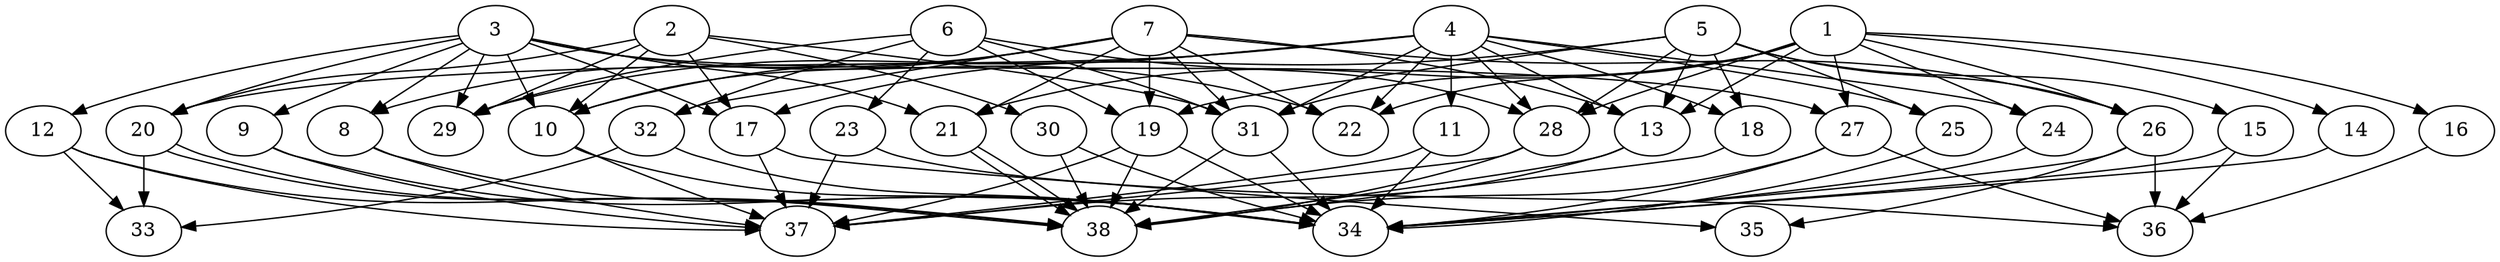 // DAG (tier=3-complex, mode=data, n=38, ccr=0.521, fat=0.857, density=0.603, regular=0.267, jump=0.279, mindata=4194304, maxdata=33554432)
// DAG automatically generated by daggen at Sun Aug 24 16:33:35 2025
// /home/ermia/Project/Environments/daggen/bin/daggen --dot --ccr 0.521 --fat 0.857 --regular 0.267 --density 0.603 --jump 0.279 --mindata 4194304 --maxdata 33554432 -n 38 
digraph G {
  1 [size="332574874193667712", alpha="0.03", expect_size="166287437096833856"]
  1 -> 13 [size ="5512600800460800"]
  1 -> 14 [size ="5512600800460800"]
  1 -> 16 [size ="5512600800460800"]
  1 -> 21 [size ="5512600800460800"]
  1 -> 22 [size ="5512600800460800"]
  1 -> 24 [size ="5512600800460800"]
  1 -> 26 [size ="5512600800460800"]
  1 -> 27 [size ="5512600800460800"]
  1 -> 28 [size ="5512600800460800"]
  1 -> 31 [size ="5512600800460800"]
  2 [size="36229895923636568", alpha="0.08", expect_size="18114947961818284"]
  2 -> 10 [size ="1496158778163200"]
  2 -> 17 [size ="1496158778163200"]
  2 -> 20 [size ="1496158778163200"]
  2 -> 29 [size ="1496158778163200"]
  2 -> 30 [size ="1496158778163200"]
  2 -> 31 [size ="1496158778163200"]
  3 [size="247332560466608128000", alpha="0.14", expect_size="123666280233304064000"]
  3 -> 8 [size ="315217883955200"]
  3 -> 9 [size ="315217883955200"]
  3 -> 10 [size ="315217883955200"]
  3 -> 12 [size ="315217883955200"]
  3 -> 17 [size ="315217883955200"]
  3 -> 20 [size ="315217883955200"]
  3 -> 21 [size ="315217883955200"]
  3 -> 22 [size ="315217883955200"]
  3 -> 27 [size ="315217883955200"]
  3 -> 29 [size ="315217883955200"]
  4 [size="30369851162539380", alpha="0.17", expect_size="15184925581269690"]
  4 -> 10 [size ="2387937928937472"]
  4 -> 11 [size ="2387937928937472"]
  4 -> 13 [size ="2387937928937472"]
  4 -> 18 [size ="2387937928937472"]
  4 -> 20 [size ="2387937928937472"]
  4 -> 22 [size ="2387937928937472"]
  4 -> 24 [size ="2387937928937472"]
  4 -> 25 [size ="2387937928937472"]
  4 -> 28 [size ="2387937928937472"]
  4 -> 29 [size ="2387937928937472"]
  4 -> 31 [size ="2387937928937472"]
  5 [size="19270497050571712", alpha="0.09", expect_size="9635248525285856"]
  5 -> 13 [size ="549833123299328"]
  5 -> 15 [size ="549833123299328"]
  5 -> 17 [size ="549833123299328"]
  5 -> 18 [size ="549833123299328"]
  5 -> 19 [size ="549833123299328"]
  5 -> 25 [size ="549833123299328"]
  5 -> 26 [size ="549833123299328"]
  5 -> 28 [size ="549833123299328"]
  6 [size="15025150618176798", alpha="0.20", expect_size="7512575309088399"]
  6 -> 19 [size ="348338088050688"]
  6 -> 23 [size ="348338088050688"]
  6 -> 28 [size ="348338088050688"]
  6 -> 29 [size ="348338088050688"]
  6 -> 31 [size ="348338088050688"]
  6 -> 32 [size ="348338088050688"]
  7 [size="211195884217321600", alpha="0.00", expect_size="105597942108660800"]
  7 -> 8 [size ="4557219207053312"]
  7 -> 10 [size ="4557219207053312"]
  7 -> 13 [size ="4557219207053312"]
  7 -> 19 [size ="4557219207053312"]
  7 -> 21 [size ="4557219207053312"]
  7 -> 22 [size ="4557219207053312"]
  7 -> 26 [size ="4557219207053312"]
  7 -> 31 [size ="4557219207053312"]
  7 -> 32 [size ="4557219207053312"]
  8 [size="321864909940005120", alpha="0.10", expect_size="160932454970002560"]
  8 -> 34 [size ="5409011759316992"]
  8 -> 37 [size ="5409011759316992"]
  9 [size="25084509593948727017472", alpha="0.04", expect_size="12542254796974363508736"]
  9 -> 34 [size ="6855309448445952"]
  9 -> 37 [size ="6855309448445952"]
  10 [size="10542228396053551382528", alpha="0.13", expect_size="5271114198026775691264"]
  10 -> 34 [size ="3846315758845952"]
  10 -> 37 [size ="3846315758845952"]
  11 [size="11167133428335507406848", alpha="0.01", expect_size="5583566714167753703424"]
  11 -> 34 [size ="3996849455235072"]
  11 -> 37 [size ="3996849455235072"]
  12 [size="37792130308496256", alpha="0.06", expect_size="18896065154248128"]
  12 -> 33 [size ="645045040447488"]
  12 -> 37 [size ="645045040447488"]
  12 -> 38 [size ="645045040447488"]
  13 [size="4071353648530308096", alpha="0.09", expect_size="2035676824265154048"]
  13 -> 37 [size ="1931224738168832"]
  13 -> 38 [size ="1931224738168832"]
  14 [size="2038910838485354496", alpha="0.19", expect_size="1019455419242677248"]
  14 -> 34 [size ="1189308732014592"]
  15 [size="39430125174050664", alpha="0.19", expect_size="19715062587025332"]
  15 -> 34 [size ="773577372598272"]
  15 -> 36 [size ="773577372598272"]
  16 [size="14466284348833267712000", alpha="0.11", expect_size="7233142174416633856000"]
  16 -> 36 [size ="4749646836531200"]
  17 [size="24508863825953424", alpha="0.00", expect_size="12254431912976712"]
  17 -> 35 [size ="2052983764287488"]
  17 -> 37 [size ="2052983764287488"]
  18 [size="7895620712357013504", alpha="0.08", expect_size="3947810356178506752"]
  18 -> 38 [size ="6166134759882752"]
  19 [size="4010100063790432256000", alpha="0.11", expect_size="2005050031895216128000"]
  19 -> 34 [size ="2019265662156800"]
  19 -> 37 [size ="2019265662156800"]
  19 -> 38 [size ="2019265662156800"]
  20 [size="12521765528011436032", alpha="0.07", expect_size="6260882764005718016"]
  20 -> 33 [size ="8541684157644800"]
  20 -> 38 [size ="8541684157644800"]
  20 -> 38 [size ="8541684157644800"]
  21 [size="123028061292626706432", alpha="0.06", expect_size="61514030646313353216"]
  21 -> 38 [size ="197891029204992"]
  21 -> 38 [size ="197891029204992"]
  22 [size="364988738600421031936", alpha="0.06", expect_size="182494369300210515968"]
  23 [size="214301823147862976", alpha="0.15", expect_size="107150911573931488"]
  23 -> 36 [size ="249345534328832"]
  23 -> 37 [size ="249345534328832"]
  24 [size="2022065604204351717376", alpha="0.14", expect_size="1011032802102175858688"]
  24 -> 34 [size ="1279244273451008"]
  25 [size="332082278514352832", alpha="0.11", expect_size="166041139257176416"]
  25 -> 34 [size ="5215652465868800"]
  26 [size="1988859581368640256", alpha="0.14", expect_size="994429790684320128"]
  26 -> 34 [size ="1436932848484352"]
  26 -> 35 [size ="1436932848484352"]
  26 -> 36 [size ="1436932848484352"]
  27 [size="3725443728178162688", alpha="0.08", expect_size="1862721864089081344"]
  27 -> 34 [size ="2389919796297728"]
  27 -> 36 [size ="2389919796297728"]
  27 -> 38 [size ="2389919796297728"]
  28 [size="4934221465822456832", alpha="0.17", expect_size="2467110732911228416"]
  28 -> 37 [size ="6360505115475968"]
  28 -> 38 [size ="6360505115475968"]
  29 [size="16839704665449807478784", alpha="0.17", expect_size="8419852332724903739392"]
  30 [size="211948115759319296", alpha="0.18", expect_size="105974057879659648"]
  30 -> 34 [size ="7174034332581888"]
  30 -> 38 [size ="7174034332581888"]
  31 [size="9728156959111278231552", alpha="0.17", expect_size="4864078479555639115776"]
  31 -> 34 [size ="3645667301916672"]
  31 -> 38 [size ="3645667301916672"]
  32 [size="414645682351777472", alpha="0.15", expect_size="207322841175888736"]
  32 -> 33 [size ="155683035021312"]
  32 -> 34 [size ="155683035021312"]
  33 [size="31131920653090463678464", alpha="0.05", expect_size="15565960326545231839232"]
  34 [size="4128725978213652480", alpha="0.02", expect_size="2064362989106826240"]
  35 [size="89993520722388880", alpha="0.09", expect_size="44996760361194440"]
  36 [size="41346978482188440", alpha="0.02", expect_size="20673489241094220"]
  37 [size="26334050647907904782336", alpha="0.15", expect_size="13167025323953952391168"]
  38 [size="71415199329901464", alpha="0.08", expect_size="35707599664950732"]
}